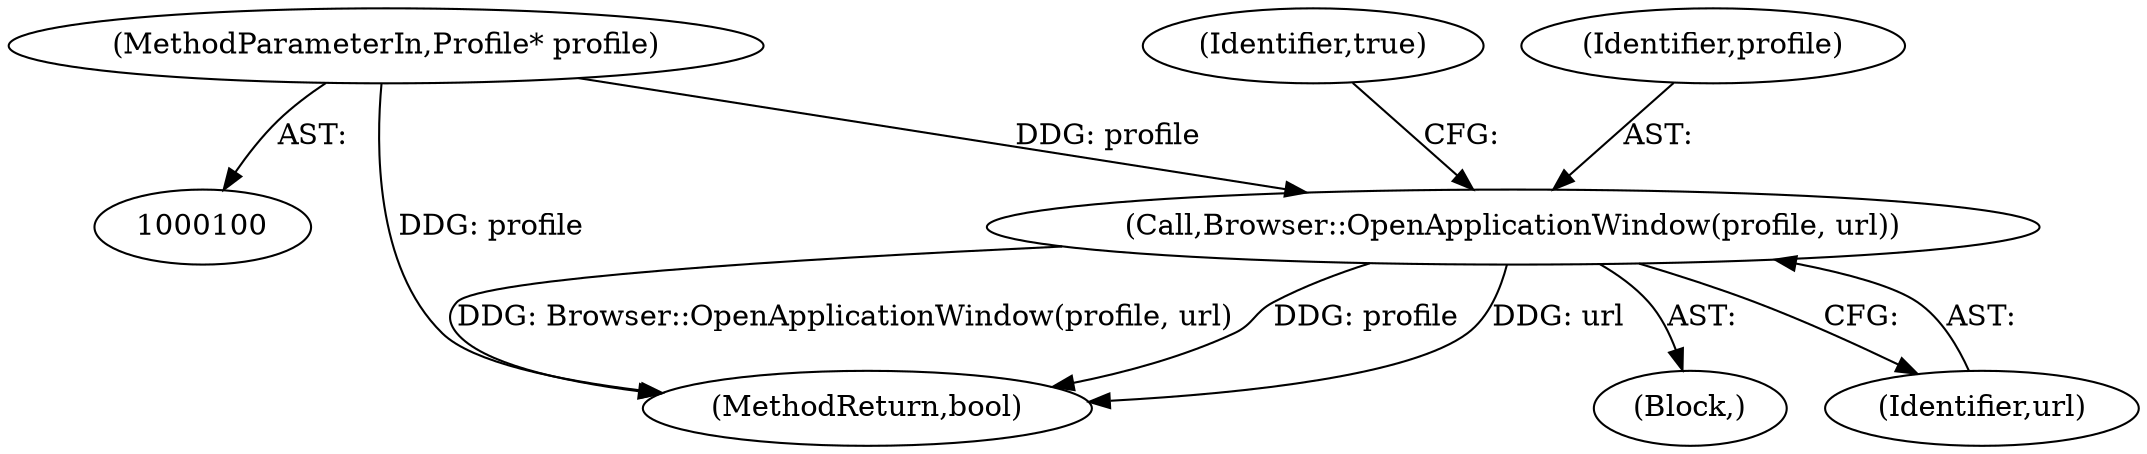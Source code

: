 digraph "0_Chrome_790613cb3725005dda8f7fbfaa344a9e99a8f2a8@pointer" {
"1000101" [label="(MethodParameterIn,Profile* profile)"];
"1000123" [label="(Call,Browser::OpenApplicationWindow(profile, url))"];
"1000127" [label="(Identifier,true)"];
"1000101" [label="(MethodParameterIn,Profile* profile)"];
"1000130" [label="(MethodReturn,bool)"];
"1000122" [label="(Block,)"];
"1000124" [label="(Identifier,profile)"];
"1000125" [label="(Identifier,url)"];
"1000123" [label="(Call,Browser::OpenApplicationWindow(profile, url))"];
"1000101" -> "1000100"  [label="AST: "];
"1000101" -> "1000130"  [label="DDG: profile"];
"1000101" -> "1000123"  [label="DDG: profile"];
"1000123" -> "1000122"  [label="AST: "];
"1000123" -> "1000125"  [label="CFG: "];
"1000124" -> "1000123"  [label="AST: "];
"1000125" -> "1000123"  [label="AST: "];
"1000127" -> "1000123"  [label="CFG: "];
"1000123" -> "1000130"  [label="DDG: url"];
"1000123" -> "1000130"  [label="DDG: Browser::OpenApplicationWindow(profile, url)"];
"1000123" -> "1000130"  [label="DDG: profile"];
}
